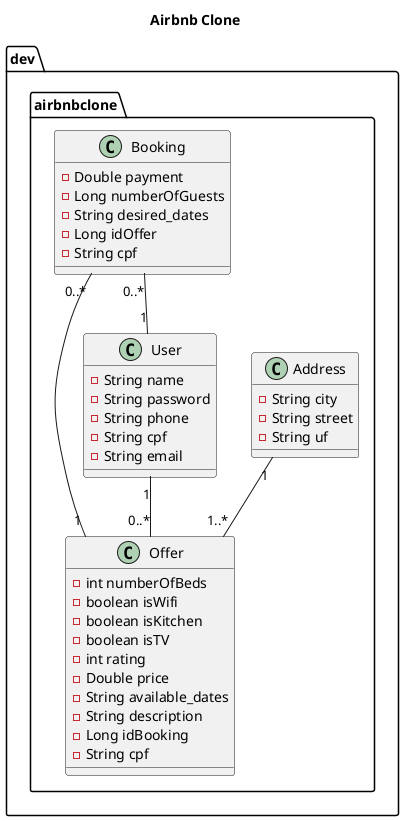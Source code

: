 @startuml
title Airbnb Clone

package dev.airbnbclone {

    Address "1" -- "1..*" Offer
    Booking "0..*" -- "1" Offer
    Booking "0..*" -- "1" User
    User "1" -- "0..*" Offer

    class Address{
        - String city
        - String street
        - String uf
    }

    class Booking{
        - Double payment
        - Long numberOfGuests
        - String desired_dates
        - Long idOffer
        - String cpf
    }

    class Offer{
        - int numberOfBeds
        - boolean isWifi
        - boolean isKitchen
        - boolean isTV
        - int rating
        - Double price
        - String available_dates
        - String description
        - Long idBooking
        - String cpf
    }
    
    class User {
        - String name
        - String password
        - String phone
        - String cpf
        - String email
    }


}

@enduml